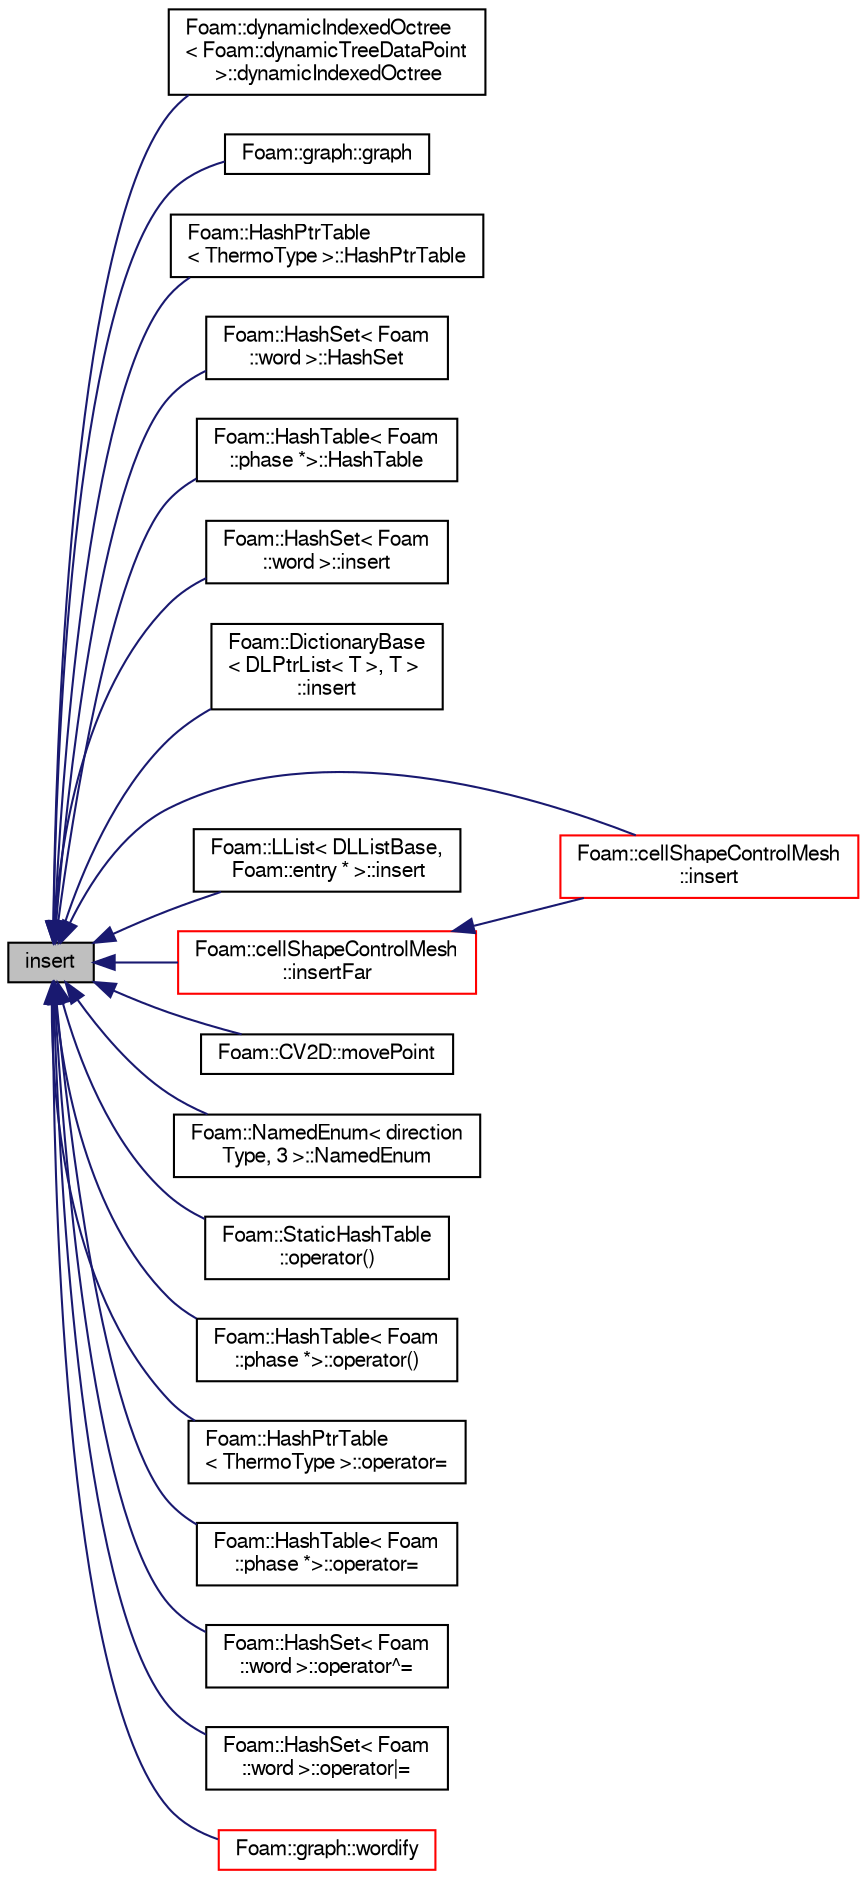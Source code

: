 digraph "insert"
{
  bgcolor="transparent";
  edge [fontname="FreeSans",fontsize="10",labelfontname="FreeSans",labelfontsize="10"];
  node [fontname="FreeSans",fontsize="10",shape=record];
  rankdir="LR";
  Node7 [label="insert",height=0.2,width=0.4,color="black", fillcolor="grey75", style="filled", fontcolor="black"];
  Node7 -> Node8 [dir="back",color="midnightblue",fontsize="10",style="solid",fontname="FreeSans"];
  Node8 [label="Foam::dynamicIndexedOctree\l\< Foam::dynamicTreeDataPoint\l \>::dynamicIndexedOctree",height=0.2,width=0.4,color="black",URL="$a25610.html#a96bec26ceb1bad23e678fd2f6b481415",tooltip="Construct from shapes. "];
  Node7 -> Node9 [dir="back",color="midnightblue",fontsize="10",style="solid",fontname="FreeSans"];
  Node9 [label="Foam::graph::graph",height=0.2,width=0.4,color="black",URL="$a26698.html#ac74a3d343eeab2028955e603c91baea3",tooltip="Construct from title, labels and y data for 1 curve. "];
  Node7 -> Node10 [dir="back",color="midnightblue",fontsize="10",style="solid",fontname="FreeSans"];
  Node10 [label="Foam::HashPtrTable\l\< ThermoType \>::HashPtrTable",height=0.2,width=0.4,color="black",URL="$a25686.html#a71912260acbcff0207da4843ca368c62",tooltip="Construct as copy. "];
  Node7 -> Node11 [dir="back",color="midnightblue",fontsize="10",style="solid",fontname="FreeSans"];
  Node11 [label="Foam::HashSet\< Foam\l::word \>::HashSet",height=0.2,width=0.4,color="black",URL="$a25690.html#ae78102c55181e306c0e494002d972d90",tooltip="Construct from UList of Key. "];
  Node7 -> Node12 [dir="back",color="midnightblue",fontsize="10",style="solid",fontname="FreeSans"];
  Node12 [label="Foam::HashTable\< Foam\l::phase *\>::HashTable",height=0.2,width=0.4,color="black",URL="$a25702.html#ae83698bcb81dfd4906120001255dfa4d",tooltip="Construct as copy. "];
  Node7 -> Node13 [dir="back",color="midnightblue",fontsize="10",style="solid",fontname="FreeSans"];
  Node13 [label="Foam::HashSet\< Foam\l::word \>::insert",height=0.2,width=0.4,color="black",URL="$a25690.html#a89cb7360e6afd396c01d7e8867cf88bd",tooltip="Insert keys from a UList of Key. "];
  Node7 -> Node14 [dir="back",color="midnightblue",fontsize="10",style="solid",fontname="FreeSans"];
  Node14 [label="Foam::DictionaryBase\l\< DLPtrList\< T \>, T \>\l::insert",height=0.2,width=0.4,color="black",URL="$a25670.html#a0e0f520a27f4811362e1ed5489ed1d81",tooltip="Add at head of dictionary. "];
  Node7 -> Node15 [dir="back",color="midnightblue",fontsize="10",style="solid",fontname="FreeSans"];
  Node15 [label="Foam::cellShapeControlMesh\l::insert",height=0.2,width=0.4,color="red",URL="$a31374.html#a85f0696dfb70d101b69404027b5f19f0"];
  Node7 -> Node17 [dir="back",color="midnightblue",fontsize="10",style="solid",fontname="FreeSans"];
  Node17 [label="Foam::LList\< DLListBase,\l Foam::entry * \>::insert",height=0.2,width=0.4,color="black",URL="$a25762.html#a1e9eb396714acd3d518366423cc5b5f6",tooltip="Add at head of list. "];
  Node7 -> Node18 [dir="back",color="midnightblue",fontsize="10",style="solid",fontname="FreeSans"];
  Node18 [label="Foam::cellShapeControlMesh\l::insertFar",height=0.2,width=0.4,color="red",URL="$a31374.html#a6a8ae578ffac1c0883a939a5f7ef68b8"];
  Node18 -> Node15 [dir="back",color="midnightblue",fontsize="10",style="solid",fontname="FreeSans"];
  Node7 -> Node19 [dir="back",color="midnightblue",fontsize="10",style="solid",fontname="FreeSans"];
  Node19 [label="Foam::CV2D::movePoint",height=0.2,width=0.4,color="black",URL="$a31594.html#a19494c196bd2de2da21a6a5b4734bb78"];
  Node7 -> Node20 [dir="back",color="midnightblue",fontsize="10",style="solid",fontname="FreeSans"];
  Node20 [label="Foam::NamedEnum\< direction\lType, 3 \>::NamedEnum",height=0.2,width=0.4,color="black",URL="$a25998.html#a479084a8f95659f7c8be9ec0607a8d70",tooltip="Construct from names. "];
  Node7 -> Node21 [dir="back",color="midnightblue",fontsize="10",style="solid",fontname="FreeSans"];
  Node21 [label="Foam::StaticHashTable\l::operator()",height=0.2,width=0.4,color="black",URL="$a25738.html#abcfbff171ffd5541461f311691f57a54",tooltip="Find and return an hashed entry, create it null if not present. "];
  Node7 -> Node22 [dir="back",color="midnightblue",fontsize="10",style="solid",fontname="FreeSans"];
  Node22 [label="Foam::HashTable\< Foam\l::phase *\>::operator()",height=0.2,width=0.4,color="black",URL="$a25702.html#abcfbff171ffd5541461f311691f57a54",tooltip="Find and return a hashedEntry, create it null if not present. "];
  Node7 -> Node23 [dir="back",color="midnightblue",fontsize="10",style="solid",fontname="FreeSans"];
  Node23 [label="Foam::HashPtrTable\l\< ThermoType \>::operator=",height=0.2,width=0.4,color="black",URL="$a25686.html#a383ded83d423d5283ebf6b5ce8257fac"];
  Node7 -> Node24 [dir="back",color="midnightblue",fontsize="10",style="solid",fontname="FreeSans"];
  Node24 [label="Foam::HashTable\< Foam\l::phase *\>::operator=",height=0.2,width=0.4,color="black",URL="$a25702.html#ab08fb00d67b7f3aeca707447df8580c5",tooltip="Assignment. "];
  Node7 -> Node25 [dir="back",color="midnightblue",fontsize="10",style="solid",fontname="FreeSans"];
  Node25 [label="Foam::HashSet\< Foam\l::word \>::operator^=",height=0.2,width=0.4,color="black",URL="$a25690.html#a4fd03bcfb5feb558a4403a63a9c2c44d",tooltip="Only retain unique entries (xor) "];
  Node7 -> Node26 [dir="back",color="midnightblue",fontsize="10",style="solid",fontname="FreeSans"];
  Node26 [label="Foam::HashSet\< Foam\l::word \>::operator\|=",height=0.2,width=0.4,color="black",URL="$a25690.html#aa1bc79c8911396b130ba2f9fb192b2e1",tooltip="Combine entries from HashSets. "];
  Node7 -> Node27 [dir="back",color="midnightblue",fontsize="10",style="solid",fontname="FreeSans"];
  Node27 [label="Foam::graph::wordify",height=0.2,width=0.4,color="red",URL="$a26698.html#abeed2c3341354e19b8bcf63c35e6b5b5",tooltip="Helper function to convert string name into appropriate word. "];
}
